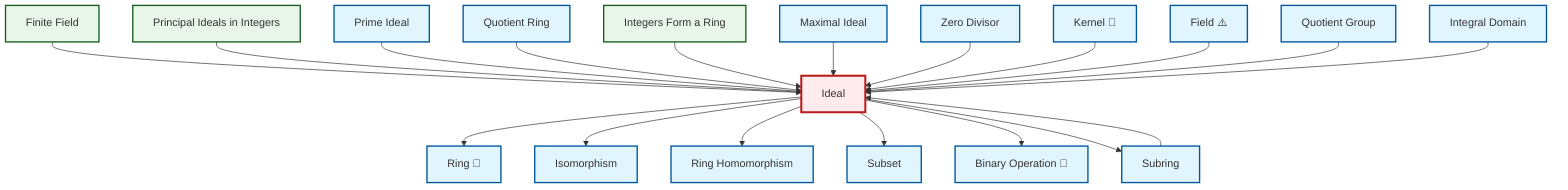 graph TD
    classDef definition fill:#e1f5fe,stroke:#01579b,stroke-width:2px
    classDef theorem fill:#f3e5f5,stroke:#4a148c,stroke-width:2px
    classDef axiom fill:#fff3e0,stroke:#e65100,stroke-width:2px
    classDef example fill:#e8f5e9,stroke:#1b5e20,stroke-width:2px
    classDef current fill:#ffebee,stroke:#b71c1c,stroke-width:3px
    ex-finite-field["Finite Field"]:::example
    def-prime-ideal["Prime Ideal"]:::definition
    def-ring-homomorphism["Ring Homomorphism"]:::definition
    ex-principal-ideal["Principal Ideals in Integers"]:::example
    def-subring["Subring"]:::definition
    def-subset["Subset"]:::definition
    def-integral-domain["Integral Domain"]:::definition
    def-quotient-group["Quotient Group"]:::definition
    def-ideal["Ideal"]:::definition
    def-ring["Ring 📝"]:::definition
    def-field["Field ⚠️"]:::definition
    ex-integers-ring["Integers Form a Ring"]:::example
    def-maximal-ideal["Maximal Ideal"]:::definition
    def-quotient-ring["Quotient Ring"]:::definition
    def-isomorphism["Isomorphism"]:::definition
    def-zero-divisor["Zero Divisor"]:::definition
    def-kernel["Kernel 📝"]:::definition
    def-binary-operation["Binary Operation 📝"]:::definition
    ex-finite-field --> def-ideal
    ex-principal-ideal --> def-ideal
    def-prime-ideal --> def-ideal
    def-quotient-ring --> def-ideal
    def-ideal --> def-ring
    ex-integers-ring --> def-ideal
    def-ideal --> def-isomorphism
    def-ideal --> def-ring-homomorphism
    def-ideal --> def-subset
    def-ideal --> def-binary-operation
    def-maximal-ideal --> def-ideal
    def-zero-divisor --> def-ideal
    def-kernel --> def-ideal
    def-field --> def-ideal
    def-quotient-group --> def-ideal
    def-integral-domain --> def-ideal
    def-ideal --> def-subring
    def-subring --> def-ideal
    class def-ideal current
